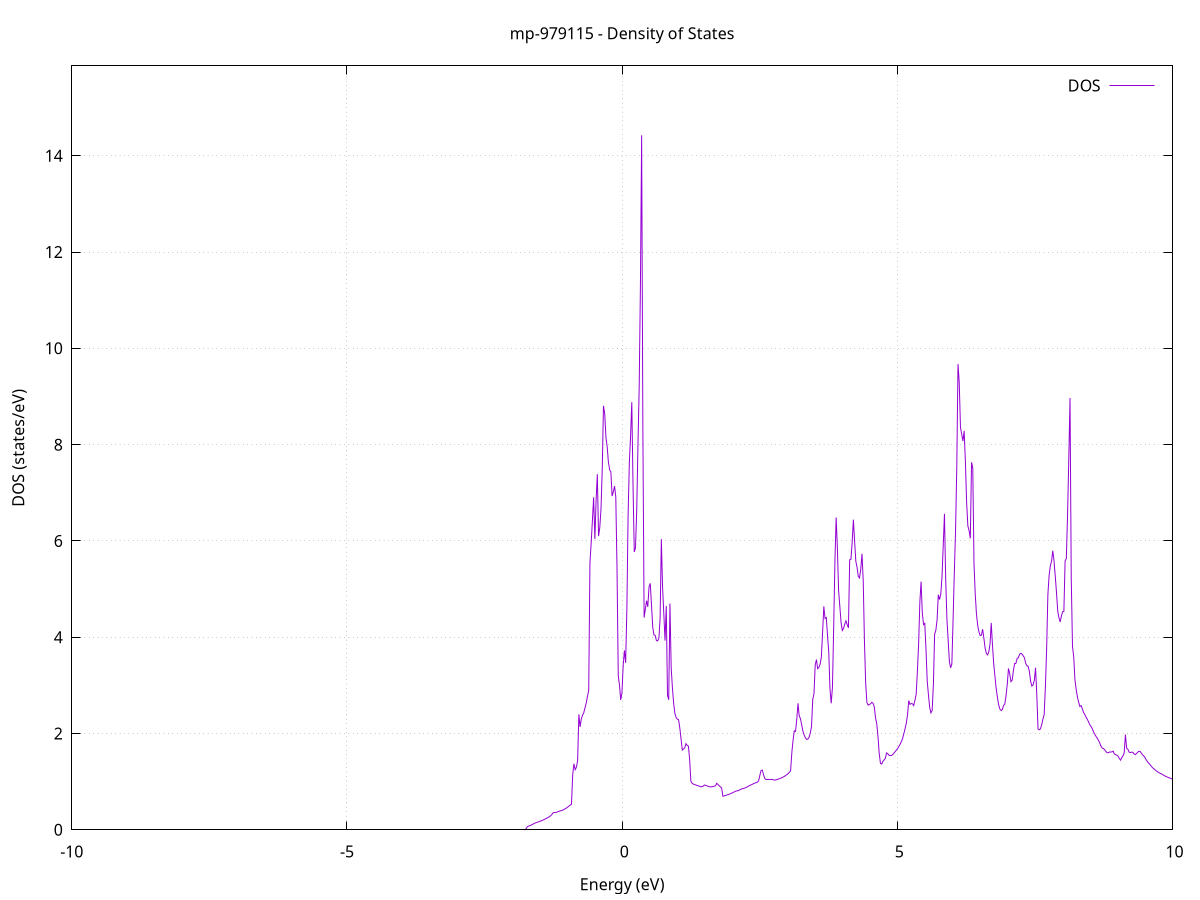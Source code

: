 set title 'mp-979115 - Density of States'
set xlabel 'Energy (eV)'
set ylabel 'DOS (states/eV)'
set grid
set xrange [-10:10]
set yrange [0:15.868]
set xzeroaxis lt -1
set terminal png size 800,600
set output 'mp-979115_dos_gnuplot.png'
plot '-' using 1:2 with lines title 'DOS'
-30.311200 0.000000
-30.288900 0.000000
-30.266500 0.000000
-30.244100 0.000000
-30.221800 0.000000
-30.199400 0.000000
-30.177000 0.000000
-30.154700 0.000000
-30.132300 0.000000
-30.109900 0.000000
-30.087600 0.000000
-30.065200 0.000000
-30.042800 0.000000
-30.020500 0.000000
-29.998100 0.000000
-29.975700 0.000000
-29.953400 0.000000
-29.931000 0.000000
-29.908600 0.000000
-29.886300 0.000000
-29.863900 0.000000
-29.841500 0.000000
-29.819200 0.000000
-29.796800 0.000000
-29.774400 0.000000
-29.752100 0.000000
-29.729700 0.000000
-29.707300 0.000000
-29.685000 0.000000
-29.662600 0.000000
-29.640200 0.000000
-29.617900 0.000000
-29.595500 0.000000
-29.573100 0.000000
-29.550800 0.000000
-29.528400 0.000000
-29.506000 0.000000
-29.483700 0.000000
-29.461300 0.000000
-29.438900 0.000000
-29.416500 0.000000
-29.394200 0.000000
-29.371800 0.000000
-29.349400 0.000000
-29.327100 0.000000
-29.304700 0.000000
-29.282300 0.000000
-29.260000 0.000000
-29.237600 0.000000
-29.215200 0.000000
-29.192900 0.000000
-29.170500 0.000000
-29.148100 0.000000
-29.125800 0.000000
-29.103400 0.000000
-29.081000 0.000000
-29.058700 0.000000
-29.036300 0.000000
-29.013900 0.000000
-28.991600 0.000000
-28.969200 0.000000
-28.946800 0.000000
-28.924500 0.000000
-28.902100 0.000000
-28.879700 0.000000
-28.857400 0.000000
-28.835000 0.000000
-28.812600 0.000000
-28.790300 0.000000
-28.767900 0.000000
-28.745500 0.000000
-28.723200 0.000000
-28.700800 0.000000
-28.678400 0.000000
-28.656100 0.000000
-28.633700 0.000000
-28.611300 0.000000
-28.589000 0.000000
-28.566600 0.000000
-28.544200 0.000000
-28.521900 0.000000
-28.499500 0.000000
-28.477100 0.000000
-28.454800 0.000000
-28.432400 0.000000
-28.410000 0.000000
-28.387700 0.000000
-28.365300 0.000000
-28.342900 0.000000
-28.320600 0.000000
-28.298200 0.000000
-28.275800 11.250300
-28.253500 30.504600
-28.231100 33.887600
-28.208700 24.280000
-28.186400 39.079200
-28.164000 5.706800
-28.141600 4.977600
-28.119200 4.276500
-28.096900 3.877400
-28.074500 3.311500
-28.052100 10.222600
-28.029800 12.336700
-28.007400 27.509300
-27.985000 17.817100
-27.962700 16.252700
-27.940300 30.560000
-27.917900 32.824700
-27.895600 54.231900
-27.873200 35.131600
-27.850800 25.411600
-27.828500 26.759700
-27.806100 43.278900
-27.783700 30.543000
-27.761400 15.953800
-27.739000 0.000000
-27.716600 0.000000
-27.694300 0.000000
-27.671900 0.000000
-27.649500 0.000000
-27.627200 0.000000
-27.604800 0.000000
-27.582400 0.000000
-27.560100 0.000000
-27.537700 0.000000
-27.515300 0.000000
-27.493000 0.000000
-27.470600 0.000000
-27.448200 0.000000
-27.425900 0.000000
-27.403500 0.000000
-27.381100 0.000000
-27.358800 0.000000
-27.336400 0.000000
-27.314000 0.000000
-27.291700 0.000000
-27.269300 0.000000
-27.246900 0.000000
-27.224600 0.000000
-27.202200 0.000000
-27.179800 0.000000
-27.157500 0.000000
-27.135100 0.000000
-27.112700 0.000000
-27.090400 0.000000
-27.068000 0.000000
-27.045600 0.000000
-27.023300 0.000000
-27.000900 0.000000
-26.978500 0.000000
-26.956200 0.000000
-26.933800 0.000000
-26.911400 0.000000
-26.889100 0.000000
-26.866700 0.000000
-26.844300 0.000000
-26.821900 0.000000
-26.799600 0.000000
-26.777200 0.000000
-26.754800 0.000000
-26.732500 0.000000
-26.710100 0.000000
-26.687700 0.000000
-26.665400 0.000000
-26.643000 0.000000
-26.620600 0.000000
-26.598300 0.000000
-26.575900 0.000000
-26.553500 0.000000
-26.531200 0.000000
-26.508800 0.000000
-26.486400 0.000000
-26.464100 0.000000
-26.441700 0.000000
-26.419300 0.000000
-26.397000 0.000000
-26.374600 0.000000
-26.352200 0.000000
-26.329900 0.000000
-26.307500 0.000000
-26.285100 0.000000
-26.262800 0.000000
-26.240400 0.000000
-26.218000 0.000000
-26.195700 0.000000
-26.173300 0.000000
-26.150900 0.000000
-26.128600 0.000000
-26.106200 0.000000
-26.083800 0.000000
-26.061500 0.000000
-26.039100 0.000000
-26.016700 0.000000
-25.994400 0.000000
-25.972000 0.000000
-25.949600 0.000000
-25.927300 0.000000
-25.904900 0.000000
-25.882500 0.000000
-25.860200 0.000000
-25.837800 0.000000
-25.815400 0.000000
-25.793100 0.000000
-25.770700 0.000000
-25.748300 0.000000
-25.726000 0.000000
-25.703600 0.000000
-25.681200 0.000000
-25.658900 0.000000
-25.636500 0.000000
-25.614100 0.000000
-25.591700 0.000000
-25.569400 0.000000
-25.547000 0.000000
-25.524600 0.000000
-25.502300 0.000000
-25.479900 0.000000
-25.457500 0.000000
-25.435200 0.000000
-25.412800 0.000000
-25.390400 0.000000
-25.368100 0.000000
-25.345700 0.000000
-25.323300 0.000000
-25.301000 0.000000
-25.278600 0.000000
-25.256200 0.000000
-25.233900 0.000000
-25.211500 0.000000
-25.189100 0.000000
-25.166800 0.000000
-25.144400 0.000000
-25.122000 0.000000
-25.099700 0.000000
-25.077300 0.000000
-25.054900 0.000000
-25.032600 0.000000
-25.010200 0.000000
-24.987800 0.000000
-24.965500 0.000000
-24.943100 0.000000
-24.920700 0.000000
-24.898400 0.000000
-24.876000 0.000000
-24.853600 0.000000
-24.831300 0.000000
-24.808900 0.000000
-24.786500 0.000000
-24.764200 0.000000
-24.741800 0.000000
-24.719400 0.000000
-24.697100 0.000000
-24.674700 0.000000
-24.652300 0.000000
-24.630000 0.000000
-24.607600 0.000000
-24.585200 0.000000
-24.562900 0.000000
-24.540500 0.000000
-24.518100 0.000000
-24.495800 0.000000
-24.473400 0.000000
-24.451000 0.000000
-24.428700 0.000000
-24.406300 0.000000
-24.383900 0.000000
-24.361600 0.000000
-24.339200 0.000000
-24.316800 0.000000
-24.294400 0.000000
-24.272100 0.000000
-24.249700 0.000000
-24.227300 0.000000
-24.205000 0.000000
-24.182600 0.000000
-24.160200 0.000000
-24.137900 0.000000
-24.115500 0.000000
-24.093100 0.000000
-24.070800 0.000000
-24.048400 0.000000
-24.026000 0.000000
-24.003700 0.000000
-23.981300 0.000000
-23.958900 0.000000
-23.936600 0.000000
-23.914200 0.000000
-23.891800 0.000000
-23.869500 0.000000
-23.847100 0.000000
-23.824700 0.000000
-23.802400 0.000000
-23.780000 0.000000
-23.757600 0.000000
-23.735300 0.000000
-23.712900 0.000000
-23.690500 0.000000
-23.668200 0.000000
-23.645800 0.000000
-23.623400 0.000000
-23.601100 0.000000
-23.578700 0.000000
-23.556300 0.000000
-23.534000 0.000000
-23.511600 0.000000
-23.489200 0.000000
-23.466900 0.000000
-23.444500 0.000000
-23.422100 0.000000
-23.399800 0.000000
-23.377400 0.000000
-23.355000 0.000000
-23.332700 0.000000
-23.310300 0.000000
-23.287900 0.000000
-23.265600 0.000000
-23.243200 0.000000
-23.220800 0.000000
-23.198500 0.000000
-23.176100 0.000000
-23.153700 0.000000
-23.131400 0.000000
-23.109000 0.000000
-23.086600 0.000000
-23.064300 0.000000
-23.041900 0.000000
-23.019500 0.000000
-22.997100 0.000000
-22.974800 0.000000
-22.952400 0.000000
-22.930000 0.000000
-22.907700 0.000000
-22.885300 0.000000
-22.862900 0.000000
-22.840600 0.000000
-22.818200 0.000000
-22.795800 0.000000
-22.773500 0.000000
-22.751100 0.000000
-22.728700 0.000000
-22.706400 0.000000
-22.684000 0.000000
-22.661600 0.000000
-22.639300 0.000000
-22.616900 0.000000
-22.594500 0.000000
-22.572200 0.000000
-22.549800 0.000000
-22.527400 0.000000
-22.505100 0.000000
-22.482700 0.000000
-22.460300 0.000000
-22.438000 0.000000
-22.415600 0.000000
-22.393200 0.000000
-22.370900 0.000000
-22.348500 0.000000
-22.326100 0.000000
-22.303800 0.000000
-22.281400 0.000000
-22.259000 0.000000
-22.236700 0.000000
-22.214300 0.000000
-22.191900 0.000000
-22.169600 0.000000
-22.147200 0.000000
-22.124800 0.000000
-22.102500 0.000000
-22.080100 0.000000
-22.057700 0.000000
-22.035400 0.000000
-22.013000 0.000000
-21.990600 0.000000
-21.968300 0.000000
-21.945900 0.000000
-21.923500 0.000000
-21.901200 0.000000
-21.878800 0.000000
-21.856400 0.000000
-21.834100 0.000000
-21.811700 0.000000
-21.789300 0.000000
-21.767000 0.000000
-21.744600 0.000000
-21.722200 0.000000
-21.699800 0.000000
-21.677500 0.000000
-21.655100 0.000000
-21.632700 0.000000
-21.610400 0.000000
-21.588000 0.000000
-21.565600 0.000000
-21.543300 0.000000
-21.520900 0.000000
-21.498500 0.000000
-21.476200 0.000000
-21.453800 0.000000
-21.431400 0.000000
-21.409100 0.000000
-21.386700 0.000000
-21.364300 0.000000
-21.342000 0.000000
-21.319600 0.000000
-21.297200 0.000000
-21.274900 0.000000
-21.252500 0.000000
-21.230100 0.000000
-21.207800 0.000000
-21.185400 0.000000
-21.163000 0.000000
-21.140700 0.000000
-21.118300 0.000000
-21.095900 0.000000
-21.073600 0.000000
-21.051200 0.000000
-21.028800 0.000000
-21.006500 0.000000
-20.984100 0.000000
-20.961700 0.000000
-20.939400 0.000000
-20.917000 0.000000
-20.894600 0.000000
-20.872300 0.000000
-20.849900 0.000000
-20.827500 0.000000
-20.805200 0.000000
-20.782800 0.000000
-20.760400 0.000000
-20.738100 0.000000
-20.715700 0.000000
-20.693300 0.000000
-20.671000 0.000000
-20.648600 0.000000
-20.626200 0.000000
-20.603900 0.000000
-20.581500 0.000000
-20.559100 0.000000
-20.536800 0.000000
-20.514400 0.000000
-20.492000 0.000000
-20.469600 0.000000
-20.447300 0.000000
-20.424900 0.000000
-20.402500 0.000000
-20.380200 0.000000
-20.357800 0.000000
-20.335400 0.000000
-20.313100 0.000000
-20.290700 0.000000
-20.268300 0.000000
-20.246000 0.000000
-20.223600 0.000000
-20.201200 0.000000
-20.178900 0.000000
-20.156500 0.000000
-20.134100 0.000000
-20.111800 0.000000
-20.089400 0.000000
-20.067000 0.000000
-20.044700 0.000000
-20.022300 0.000000
-19.999900 0.000000
-19.977600 0.000000
-19.955200 0.000000
-19.932800 0.000000
-19.910500 0.000000
-19.888100 0.000000
-19.865700 0.000000
-19.843400 0.000000
-19.821000 0.000000
-19.798600 0.000000
-19.776300 0.000000
-19.753900 0.000000
-19.731500 0.000000
-19.709200 0.000000
-19.686800 0.000000
-19.664400 0.000000
-19.642100 0.000000
-19.619700 0.000000
-19.597300 0.000000
-19.575000 0.000000
-19.552600 0.000000
-19.530200 0.000000
-19.507900 0.000000
-19.485500 0.000000
-19.463100 0.000000
-19.440800 0.000000
-19.418400 0.000000
-19.396000 0.000000
-19.373700 0.000000
-19.351300 0.000000
-19.328900 0.000000
-19.306600 0.000000
-19.284200 0.000000
-19.261800 0.000000
-19.239500 0.000000
-19.217100 0.000000
-19.194700 0.000000
-19.172300 0.000000
-19.150000 0.000000
-19.127600 0.000000
-19.105200 0.000000
-19.082900 0.000000
-19.060500 0.000000
-19.038100 0.000000
-19.015800 0.000000
-18.993400 0.000000
-18.971000 0.000000
-18.948700 0.000000
-18.926300 0.000000
-18.903900 0.000000
-18.881600 0.000000
-18.859200 0.000000
-18.836800 0.000000
-18.814500 0.000000
-18.792100 0.000000
-18.769700 0.000000
-18.747400 0.000000
-18.725000 0.000000
-18.702600 0.000000
-18.680300 0.000000
-18.657900 0.000000
-18.635500 0.000000
-18.613200 0.000000
-18.590800 0.000000
-18.568400 0.000000
-18.546100 0.000000
-18.523700 0.000000
-18.501300 0.000000
-18.479000 0.000000
-18.456600 0.000000
-18.434200 0.000000
-18.411900 0.000000
-18.389500 0.000000
-18.367100 0.000000
-18.344800 0.000000
-18.322400 0.000000
-18.300000 0.000000
-18.277700 0.000000
-18.255300 0.000000
-18.232900 0.000000
-18.210600 0.000000
-18.188200 0.000000
-18.165800 0.000000
-18.143500 0.000000
-18.121100 0.000000
-18.098700 0.000000
-18.076400 0.000000
-18.054000 0.000000
-18.031600 0.000000
-18.009300 0.000000
-17.986900 0.000000
-17.964500 0.000000
-17.942200 0.000000
-17.919800 0.000000
-17.897400 0.000000
-17.875000 0.000000
-17.852700 0.000000
-17.830300 0.000000
-17.807900 0.000000
-17.785600 0.000000
-17.763200 0.000000
-17.740800 0.000000
-17.718500 0.000000
-17.696100 0.000000
-17.673700 0.000000
-17.651400 0.000000
-17.629000 0.000000
-17.606600 0.000000
-17.584300 0.000000
-17.561900 0.000000
-17.539500 0.000000
-17.517200 0.000000
-17.494800 0.000000
-17.472400 0.000000
-17.450100 0.000000
-17.427700 0.000000
-17.405300 0.000000
-17.383000 0.000000
-17.360600 0.000000
-17.338200 0.000000
-17.315900 0.000000
-17.293500 0.000000
-17.271100 0.000000
-17.248800 0.000000
-17.226400 0.000000
-17.204000 0.000000
-17.181700 0.000000
-17.159300 0.000000
-17.136900 0.000000
-17.114600 0.000000
-17.092200 0.000000
-17.069800 0.000000
-17.047500 0.000000
-17.025100 0.000000
-17.002700 0.000000
-16.980400 0.000000
-16.958000 0.000000
-16.935600 0.000000
-16.913300 0.000000
-16.890900 0.000000
-16.868500 0.000000
-16.846200 0.000000
-16.823800 0.000000
-16.801400 0.000000
-16.779100 0.000000
-16.756700 0.000000
-16.734300 0.000000
-16.712000 0.000000
-16.689600 0.000000
-16.667200 0.000000
-16.644900 0.000000
-16.622500 0.000000
-16.600100 0.000000
-16.577700 0.000000
-16.555400 0.000000
-16.533000 0.000000
-16.510600 0.000000
-16.488300 0.000000
-16.465900 0.000000
-16.443500 0.000000
-16.421200 0.000000
-16.398800 0.000000
-16.376400 0.000000
-16.354100 0.000000
-16.331700 0.000000
-16.309300 0.000000
-16.287000 0.000000
-16.264600 0.000000
-16.242200 0.000000
-16.219900 0.000000
-16.197500 0.000000
-16.175100 0.000000
-16.152800 0.000000
-16.130400 0.000000
-16.108000 0.000000
-16.085700 0.000000
-16.063300 0.000000
-16.040900 0.000000
-16.018600 0.000000
-15.996200 0.000000
-15.973800 0.000000
-15.951500 0.000000
-15.929100 0.000000
-15.906700 0.000000
-15.884400 0.000000
-15.862000 0.000000
-15.839600 0.000000
-15.817300 0.000000
-15.794900 0.000000
-15.772500 0.000000
-15.750200 0.000000
-15.727800 0.000000
-15.705400 0.000000
-15.683100 0.000000
-15.660700 0.000000
-15.638300 0.000000
-15.616000 0.000000
-15.593600 0.000000
-15.571200 0.000000
-15.548900 0.000000
-15.526500 0.000000
-15.504100 0.000000
-15.481800 0.000000
-15.459400 0.000000
-15.437000 0.000000
-15.414700 0.000000
-15.392300 0.000000
-15.369900 0.000000
-15.347500 0.000000
-15.325200 0.000000
-15.302800 0.000000
-15.280400 0.000000
-15.258100 0.000000
-15.235700 0.000000
-15.213300 0.000000
-15.191000 0.000000
-15.168600 0.000000
-15.146200 0.000000
-15.123900 0.000000
-15.101500 0.000000
-15.079100 0.000000
-15.056800 0.000000
-15.034400 0.000000
-15.012000 0.000000
-14.989700 0.000000
-14.967300 0.000000
-14.944900 0.000000
-14.922600 0.000000
-14.900200 0.000000
-14.877800 0.000000
-14.855500 0.000000
-14.833100 0.000000
-14.810700 0.000000
-14.788400 0.000000
-14.766000 0.000000
-14.743600 0.000000
-14.721300 0.000000
-14.698900 0.000000
-14.676500 0.000000
-14.654200 0.000000
-14.631800 0.000000
-14.609400 0.000000
-14.587100 0.000000
-14.564700 0.000000
-14.542300 0.000000
-14.520000 0.000000
-14.497600 0.000000
-14.475200 0.000000
-14.452900 0.000000
-14.430500 0.000000
-14.408100 0.000000
-14.385800 0.000000
-14.363400 0.000000
-14.341000 0.000000
-14.318700 0.000000
-14.296300 0.000000
-14.273900 0.000000
-14.251600 0.000000
-14.229200 0.000000
-14.206800 0.000000
-14.184500 0.000000
-14.162100 0.000000
-14.139700 0.000000
-14.117400 0.000000
-14.095000 0.000000
-14.072600 0.000000
-14.050200 0.000000
-14.027900 0.000000
-14.005500 0.000000
-13.983100 0.000000
-13.960800 0.000000
-13.938400 0.000000
-13.916000 0.000000
-13.893700 0.000000
-13.871300 0.000000
-13.848900 0.000000
-13.826600 0.000000
-13.804200 0.000000
-13.781800 0.000000
-13.759500 0.000000
-13.737100 0.000000
-13.714700 0.000000
-13.692400 0.000000
-13.670000 0.000000
-13.647600 0.000000
-13.625300 0.000000
-13.602900 0.000000
-13.580500 0.000000
-13.558200 0.000000
-13.535800 0.000000
-13.513400 0.000000
-13.491100 0.000000
-13.468700 0.000000
-13.446300 0.000000
-13.424000 0.000000
-13.401600 0.000000
-13.379200 0.000000
-13.356900 0.000000
-13.334500 0.000000
-13.312100 0.000000
-13.289800 0.000000
-13.267400 0.000000
-13.245000 0.000000
-13.222700 0.000000
-13.200300 0.000000
-13.177900 0.000000
-13.155600 0.000000
-13.133200 0.000000
-13.110800 0.000000
-13.088500 0.000000
-13.066100 0.000000
-13.043700 0.000000
-13.021400 0.000000
-12.999000 0.000000
-12.976600 0.000000
-12.954300 0.000000
-12.931900 0.000000
-12.909500 0.000000
-12.887200 0.000000
-12.864800 0.000000
-12.842400 0.000000
-12.820100 0.000000
-12.797700 0.000000
-12.775300 0.000000
-12.752900 0.000000
-12.730600 0.000000
-12.708200 0.000000
-12.685800 0.000000
-12.663500 0.000000
-12.641100 0.000000
-12.618700 0.000000
-12.596400 0.000000
-12.574000 0.000000
-12.551600 0.000000
-12.529300 0.000000
-12.506900 0.000000
-12.484500 0.000000
-12.462200 0.000000
-12.439800 0.000000
-12.417400 0.000000
-12.395100 0.000000
-12.372700 0.000000
-12.350300 0.000000
-12.328000 0.000000
-12.305600 0.000000
-12.283200 0.000000
-12.260900 0.000000
-12.238500 0.000000
-12.216100 0.000000
-12.193800 0.000000
-12.171400 0.000000
-12.149000 0.000000
-12.126700 0.000000
-12.104300 0.000000
-12.081900 0.000000
-12.059600 0.000000
-12.037200 0.000000
-12.014800 0.000000
-11.992500 0.000000
-11.970100 0.000000
-11.947700 0.000000
-11.925400 0.000000
-11.903000 0.000000
-11.880600 0.000000
-11.858300 0.000000
-11.835900 0.000000
-11.813500 0.000000
-11.791200 0.000000
-11.768800 0.000000
-11.746400 0.000000
-11.724100 0.000000
-11.701700 0.000000
-11.679300 0.000000
-11.657000 0.000000
-11.634600 0.000000
-11.612200 0.000000
-11.589900 0.000000
-11.567500 0.000000
-11.545100 0.000000
-11.522700 0.000000
-11.500400 0.000000
-11.478000 0.000000
-11.455600 0.000000
-11.433300 0.000000
-11.410900 0.000000
-11.388500 0.000000
-11.366200 0.000000
-11.343800 0.000000
-11.321400 0.000000
-11.299100 0.000000
-11.276700 0.000000
-11.254300 0.000000
-11.232000 0.000000
-11.209600 0.000000
-11.187200 0.000000
-11.164900 0.000000
-11.142500 0.000000
-11.120100 0.000000
-11.097800 0.000000
-11.075400 0.000000
-11.053000 0.000000
-11.030700 0.000000
-11.008300 0.000000
-10.985900 0.000000
-10.963600 0.000000
-10.941200 0.000000
-10.918800 0.000000
-10.896500 0.000000
-10.874100 0.000000
-10.851700 0.000000
-10.829400 0.000000
-10.807000 0.000000
-10.784600 0.000000
-10.762300 0.000000
-10.739900 0.000000
-10.717500 0.000000
-10.695200 0.000000
-10.672800 0.000000
-10.650400 0.000000
-10.628100 0.000000
-10.605700 0.000000
-10.583300 0.000000
-10.561000 0.000000
-10.538600 0.000000
-10.516200 0.000000
-10.493900 0.000000
-10.471500 0.000000
-10.449100 0.000000
-10.426800 0.000000
-10.404400 0.000000
-10.382000 0.000000
-10.359700 0.000000
-10.337300 0.000000
-10.314900 0.000000
-10.292600 0.000000
-10.270200 0.000000
-10.247800 0.000000
-10.225400 0.000000
-10.203100 0.000000
-10.180700 0.000000
-10.158300 0.000000
-10.136000 0.000000
-10.113600 0.000000
-10.091200 0.000000
-10.068900 0.000000
-10.046500 0.000000
-10.024100 0.000000
-10.001800 0.000000
-9.979400 0.000000
-9.957000 0.000000
-9.934700 0.000000
-9.912300 0.000000
-9.889900 0.000000
-9.867600 0.000000
-9.845200 0.000000
-9.822800 0.000000
-9.800500 0.000000
-9.778100 0.000000
-9.755700 0.000000
-9.733400 0.000000
-9.711000 0.000000
-9.688600 0.000000
-9.666300 0.000000
-9.643900 0.000000
-9.621500 0.000000
-9.599200 0.000000
-9.576800 0.000000
-9.554400 0.000000
-9.532100 0.000000
-9.509700 0.000000
-9.487300 0.000000
-9.465000 0.000000
-9.442600 0.000000
-9.420200 0.000000
-9.397900 0.000000
-9.375500 0.000000
-9.353100 0.000000
-9.330800 0.000000
-9.308400 0.000000
-9.286000 0.000000
-9.263700 0.000000
-9.241300 0.000000
-9.218900 0.000000
-9.196600 0.000000
-9.174200 0.000000
-9.151800 0.000000
-9.129500 0.000000
-9.107100 0.000000
-9.084700 0.000000
-9.062400 0.000000
-9.040000 0.000000
-9.017600 0.000000
-8.995300 0.000000
-8.972900 0.000000
-8.950500 0.000000
-8.928100 0.000000
-8.905800 0.000000
-8.883400 0.000000
-8.861000 0.000000
-8.838700 0.000000
-8.816300 0.000000
-8.793900 0.000000
-8.771600 0.000000
-8.749200 0.000000
-8.726800 0.000000
-8.704500 0.000000
-8.682100 0.000000
-8.659700 0.000000
-8.637400 0.000000
-8.615000 0.000000
-8.592600 0.000000
-8.570300 0.000000
-8.547900 0.000000
-8.525500 0.000000
-8.503200 0.000000
-8.480800 0.000000
-8.458400 0.000000
-8.436100 0.000000
-8.413700 0.000000
-8.391300 0.000000
-8.369000 0.000000
-8.346600 0.000000
-8.324200 0.000000
-8.301900 0.000000
-8.279500 0.000000
-8.257100 0.000000
-8.234800 0.000000
-8.212400 0.000000
-8.190000 0.000000
-8.167700 0.000000
-8.145300 0.000000
-8.122900 0.000000
-8.100600 0.000000
-8.078200 0.000000
-8.055800 0.000000
-8.033500 0.000000
-8.011100 0.000000
-7.988700 0.000000
-7.966400 0.000000
-7.944000 0.000000
-7.921600 0.000000
-7.899300 0.000000
-7.876900 0.000000
-7.854500 0.000000
-7.832200 0.000000
-7.809800 0.000000
-7.787400 0.000000
-7.765100 0.000000
-7.742700 0.000000
-7.720300 0.000000
-7.698000 0.000000
-7.675600 0.000000
-7.653200 0.000000
-7.630800 0.000000
-7.608500 0.000000
-7.586100 0.000000
-7.563700 0.000000
-7.541400 0.000000
-7.519000 0.000000
-7.496600 0.000000
-7.474300 0.000000
-7.451900 0.000000
-7.429500 0.000000
-7.407200 0.000000
-7.384800 0.000000
-7.362400 0.000000
-7.340100 0.000000
-7.317700 0.000000
-7.295300 0.000000
-7.273000 0.000000
-7.250600 0.000000
-7.228200 0.000000
-7.205900 0.000000
-7.183500 0.000000
-7.161100 0.000000
-7.138800 0.000000
-7.116400 0.000000
-7.094000 0.000000
-7.071700 0.000000
-7.049300 0.000000
-7.026900 0.000000
-7.004600 0.000000
-6.982200 0.000000
-6.959800 0.000000
-6.937500 0.000000
-6.915100 0.000000
-6.892700 0.000000
-6.870400 0.000000
-6.848000 0.000000
-6.825600 0.000000
-6.803300 0.000000
-6.780900 0.000000
-6.758500 0.000000
-6.736200 0.000000
-6.713800 0.000000
-6.691400 0.000000
-6.669100 0.000000
-6.646700 0.000000
-6.624300 0.000000
-6.602000 0.000000
-6.579600 0.000000
-6.557200 0.000000
-6.534900 0.000000
-6.512500 0.000000
-6.490100 0.000000
-6.467800 0.000000
-6.445400 0.000000
-6.423000 0.000000
-6.400600 0.000000
-6.378300 0.000000
-6.355900 0.000000
-6.333500 0.000000
-6.311200 0.000000
-6.288800 0.000000
-6.266400 0.000000
-6.244100 0.000000
-6.221700 0.000000
-6.199300 0.000000
-6.177000 0.000000
-6.154600 0.000000
-6.132200 0.000000
-6.109900 0.000000
-6.087500 0.000000
-6.065100 0.000000
-6.042800 0.000000
-6.020400 0.000000
-5.998000 0.000000
-5.975700 0.000000
-5.953300 0.000000
-5.930900 0.000000
-5.908600 0.000000
-5.886200 0.000000
-5.863800 0.000000
-5.841500 0.000000
-5.819100 0.000000
-5.796700 0.000000
-5.774400 0.000000
-5.752000 0.000000
-5.729600 0.000000
-5.707300 0.000000
-5.684900 0.000000
-5.662500 0.000000
-5.640200 0.000000
-5.617800 0.000000
-5.595400 0.000000
-5.573100 0.000000
-5.550700 0.000000
-5.528300 0.000000
-5.506000 0.000000
-5.483600 0.000000
-5.461200 0.000000
-5.438900 0.000000
-5.416500 0.000000
-5.394100 0.000000
-5.371800 0.000000
-5.349400 0.000000
-5.327000 0.000000
-5.304700 0.000000
-5.282300 0.000000
-5.259900 0.000000
-5.237600 0.000000
-5.215200 0.000000
-5.192800 0.000000
-5.170500 0.000000
-5.148100 0.000000
-5.125700 0.000000
-5.103300 0.000000
-5.081000 0.000000
-5.058600 0.000000
-5.036200 0.000000
-5.013900 0.000000
-4.991500 0.000000
-4.969100 0.000000
-4.946800 0.000000
-4.924400 0.000000
-4.902000 0.000000
-4.879700 0.000000
-4.857300 0.000000
-4.834900 0.000000
-4.812600 0.000000
-4.790200 0.000000
-4.767800 0.000000
-4.745500 0.000000
-4.723100 0.000000
-4.700700 0.000000
-4.678400 0.000000
-4.656000 0.000000
-4.633600 0.000000
-4.611300 0.000000
-4.588900 0.000000
-4.566500 0.000000
-4.544200 0.000000
-4.521800 0.000000
-4.499400 0.000000
-4.477100 0.000000
-4.454700 0.000000
-4.432300 0.000000
-4.410000 0.000000
-4.387600 0.000000
-4.365200 0.000000
-4.342900 0.000000
-4.320500 0.000000
-4.298100 0.000000
-4.275800 0.000000
-4.253400 0.000000
-4.231000 0.000000
-4.208700 0.000000
-4.186300 0.000000
-4.163900 0.000000
-4.141600 0.000000
-4.119200 0.000000
-4.096800 0.000000
-4.074500 0.000000
-4.052100 0.000000
-4.029700 0.000000
-4.007400 0.000000
-3.985000 0.000000
-3.962600 0.000000
-3.940300 0.000000
-3.917900 0.000000
-3.895500 0.000000
-3.873200 0.000000
-3.850800 0.000000
-3.828400 0.000000
-3.806000 0.000000
-3.783700 0.000000
-3.761300 0.000000
-3.738900 0.000000
-3.716600 0.000000
-3.694200 0.000000
-3.671800 0.000000
-3.649500 0.000000
-3.627100 0.000000
-3.604700 0.000000
-3.582400 0.000000
-3.560000 0.000000
-3.537600 0.000000
-3.515300 0.000000
-3.492900 0.000000
-3.470500 0.000000
-3.448200 0.000000
-3.425800 0.000000
-3.403400 0.000000
-3.381100 0.000000
-3.358700 0.000000
-3.336300 0.000000
-3.314000 0.000000
-3.291600 0.000000
-3.269200 0.000000
-3.246900 0.000000
-3.224500 0.000000
-3.202100 0.000000
-3.179800 0.000000
-3.157400 0.000000
-3.135000 0.000000
-3.112700 0.000000
-3.090300 0.000000
-3.067900 0.000000
-3.045600 0.000000
-3.023200 0.000000
-3.000800 0.000000
-2.978500 0.000000
-2.956100 0.000000
-2.933700 0.000000
-2.911400 0.000000
-2.889000 0.000000
-2.866600 0.000000
-2.844300 0.000000
-2.821900 0.000000
-2.799500 0.000000
-2.777200 0.000000
-2.754800 0.000000
-2.732400 0.000000
-2.710100 0.000000
-2.687700 0.000000
-2.665300 0.000000
-2.643000 0.000000
-2.620600 0.000000
-2.598200 0.000000
-2.575900 0.000000
-2.553500 0.000000
-2.531100 0.000000
-2.508700 0.000000
-2.486400 0.000000
-2.464000 0.000000
-2.441600 0.000000
-2.419300 0.000000
-2.396900 0.000000
-2.374500 0.000000
-2.352200 0.000000
-2.329800 0.000000
-2.307400 0.000000
-2.285100 0.000000
-2.262700 0.000000
-2.240300 0.000000
-2.218000 0.000000
-2.195600 0.000000
-2.173200 0.000000
-2.150900 0.000000
-2.128500 0.000000
-2.106100 0.000000
-2.083800 0.000000
-2.061400 0.000000
-2.039000 0.000000
-2.016700 0.000000
-1.994300 0.000000
-1.971900 0.000000
-1.949600 0.000000
-1.927200 0.000000
-1.904800 0.000000
-1.882500 0.000000
-1.860100 0.000000
-1.837700 0.000000
-1.815400 0.000000
-1.793000 0.000000
-1.770600 0.001100
-1.748300 0.018800
-1.725900 0.055900
-1.703500 0.077300
-1.681200 0.084600
-1.658800 0.094500
-1.636400 0.107300
-1.614100 0.121000
-1.591700 0.135000
-1.569300 0.145500
-1.547000 0.154000
-1.524600 0.162600
-1.502200 0.172100
-1.479900 0.181600
-1.457500 0.192200
-1.435100 0.203200
-1.412800 0.215000
-1.390400 0.228200
-1.368000 0.242000
-1.345700 0.255500
-1.323300 0.271400
-1.300900 0.288500
-1.278500 0.314600
-1.256200 0.351100
-1.233800 0.358400
-1.211400 0.358700
-1.189100 0.364600
-1.166700 0.375600
-1.144300 0.384700
-1.122000 0.392300
-1.099600 0.399000
-1.077200 0.409200
-1.054900 0.423600
-1.032500 0.438400
-1.010100 0.454500
-0.987800 0.472700
-0.965400 0.492900
-0.943000 0.512300
-0.920700 0.533900
-0.898300 1.142000
-0.875900 1.372000
-0.853600 1.247800
-0.831200 1.298900
-0.808800 1.435600
-0.786500 2.397600
-0.764100 2.137500
-0.741700 2.303400
-0.719400 2.381100
-0.697000 2.432500
-0.674600 2.535000
-0.652300 2.634700
-0.629900 2.772600
-0.607500 2.893400
-0.585200 5.538300
-0.562800 5.956800
-0.540400 6.424900
-0.518100 6.906200
-0.495700 6.038000
-0.473300 6.840300
-0.451000 7.386700
-0.428600 6.100000
-0.406200 6.277900
-0.383900 6.676800
-0.361500 7.494300
-0.339100 8.805500
-0.316800 8.644700
-0.294400 8.150200
-0.272000 7.955200
-0.249700 7.638300
-0.227300 7.477100
-0.204900 7.436800
-0.182600 6.931800
-0.160200 7.017900
-0.137800 7.137800
-0.115500 6.916700
-0.093100 5.413900
-0.070700 3.199400
-0.048400 3.006000
-0.026000 2.697000
-0.003600 2.845400
0.018800 3.414100
0.041100 3.726300
0.063500 3.467300
0.085900 4.584400
0.108200 6.528200
0.130600 7.622400
0.153000 8.180800
0.175300 8.882600
0.197700 7.156900
0.220100 5.769700
0.242400 5.855000
0.264800 6.634900
0.287200 7.978900
0.309500 9.175800
0.331900 11.280600
0.354300 14.425700
0.376600 8.293700
0.399000 4.409000
0.421400 4.578700
0.443700 4.759400
0.466100 4.631000
0.488500 5.047700
0.510800 5.118400
0.533200 4.673800
0.555600 4.210900
0.577900 4.048000
0.600300 4.038400
0.622700 3.930600
0.645000 3.923000
0.667400 3.976100
0.689800 4.382300
0.712100 6.036500
0.734500 5.033300
0.756900 4.493100
0.779200 3.930000
0.801600 4.647800
0.824000 2.794500
0.846300 2.701200
0.868700 4.698900
0.891100 3.362900
0.913400 2.947500
0.935800 2.629000
0.958200 2.418300
0.980500 2.333200
1.002900 2.299100
1.025300 2.286900
1.047600 2.115200
1.070000 1.892100
1.092400 1.656900
1.114700 1.677800
1.137100 1.703000
1.159500 1.789600
1.181800 1.752100
1.204200 1.736600
1.226600 1.452900
1.248900 1.008000
1.271300 0.966300
1.293700 0.949100
1.316100 0.939200
1.338400 0.930400
1.360800 0.920800
1.383200 0.912300
1.405500 0.905000
1.427900 0.892000
1.450300 0.898000
1.472600 0.905700
1.495000 0.930700
1.517400 0.921900
1.539700 0.913100
1.562100 0.904500
1.584500 0.896300
1.606800 0.888600
1.629200 0.893100
1.651600 0.899300
1.673900 0.905600
1.696300 0.912200
1.718700 0.965600
1.741000 0.940400
1.763400 0.915700
1.785800 0.891300
1.808100 0.867100
1.830500 0.696200
1.852900 0.704000
1.875200 0.712100
1.897600 0.720200
1.920000 0.728700
1.942300 0.737900
1.964700 0.748100
1.987100 0.759100
2.009400 0.770700
2.031800 0.783100
2.054200 0.798200
2.076500 0.808000
2.098900 0.807000
2.121300 0.818400
2.143600 0.833800
2.166000 0.846000
2.188400 0.853700
2.210700 0.859900
2.233100 0.868800
2.255500 0.880100
2.277800 0.894500
2.300200 0.909100
2.322600 0.922700
2.344900 0.934800
2.367300 0.946800
2.389700 0.958700
2.412000 0.970700
2.434400 0.979400
2.456800 0.989900
2.479100 1.017300
2.501500 1.126000
2.523900 1.230500
2.546200 1.239900
2.568600 1.146300
2.591000 1.066800
2.613400 1.045000
2.635700 1.045300
2.658100 1.045500
2.680500 1.045100
2.702800 1.045900
2.725200 1.047300
2.747600 1.038300
2.769900 1.031100
2.792300 1.036400
2.814700 1.044600
2.837000 1.053400
2.859400 1.062500
2.881800 1.071500
2.904100 1.083700
2.926500 1.095700
2.948900 1.110300
2.971200 1.127200
2.993600 1.146300
3.016000 1.166400
3.038300 1.195200
3.060700 1.225700
3.083100 1.598800
3.105400 1.857000
3.127800 2.054800
3.150200 2.042200
3.172500 2.283400
3.194900 2.627600
3.217300 2.368300
3.239600 2.307700
3.262000 2.183000
3.284400 2.049300
3.306700 1.968000
3.329100 1.911400
3.351500 1.877200
3.373800 1.884000
3.396200 1.920600
3.418600 2.009000
3.440900 2.145500
3.463300 2.705100
3.485700 2.827500
3.508000 3.420300
3.530400 3.535000
3.552800 3.346800
3.575100 3.372200
3.597500 3.440600
3.619900 3.591700
3.642200 4.102000
3.664600 4.640300
3.687000 4.388500
3.709300 4.407600
3.731700 4.033100
3.754100 3.689700
3.776400 2.927300
3.798800 2.626700
3.821200 2.959400
3.843600 4.202400
3.865900 5.556100
3.888300 6.488800
3.910700 5.860100
3.933000 4.970100
3.955400 4.638900
3.977800 4.306900
4.000100 4.139500
4.022500 4.183700
4.044900 4.269300
4.067200 4.340400
4.089600 4.258100
4.112000 4.195300
4.134300 5.607900
4.156700 5.617600
4.179100 5.959700
4.201400 6.442500
4.223800 5.989400
4.246200 5.574900
4.268500 5.453800
4.290900 5.262000
4.313300 5.231300
4.335600 5.416400
4.358000 5.731800
4.380400 5.177300
4.402700 3.914500
4.425100 3.039200
4.447500 2.643700
4.469800 2.589500
4.492200 2.603900
4.514600 2.615900
4.536900 2.646800
4.559300 2.627500
4.581700 2.551600
4.604000 2.329400
4.626400 2.199100
4.648800 1.937200
4.671100 1.584700
4.693500 1.379900
4.715900 1.364600
4.738200 1.422500
4.760600 1.450200
4.783000 1.488600
4.805300 1.596600
4.827700 1.581300
4.850100 1.545900
4.872400 1.539600
4.894800 1.544300
4.917200 1.563400
4.939500 1.592800
4.961900 1.625600
4.984300 1.656700
5.006600 1.688700
5.029000 1.732700
5.051400 1.778100
5.073700 1.831100
5.096100 1.894700
5.118500 1.996400
5.140900 2.100700
5.163200 2.215400
5.185600 2.392600
5.208000 2.684700
5.230300 2.605700
5.252700 2.622200
5.275100 2.617400
5.297400 2.578600
5.319800 2.687600
5.342200 2.810800
5.364500 3.285900
5.386900 3.862800
5.409300 4.724700
5.431600 5.155300
5.454000 4.505800
5.476400 4.261000
5.498700 4.288500
5.521100 3.740700
5.543500 3.084500
5.565800 2.800000
5.588200 2.539000
5.610600 2.428100
5.632900 2.476700
5.655300 3.013700
5.677700 4.063900
5.700000 4.144100
5.722400 4.361900
5.744800 4.883300
5.767100 4.781700
5.789500 4.892100
5.811900 5.253200
5.834200 5.904100
5.856600 6.562900
5.879000 5.190000
5.901300 4.374800
5.923700 3.946300
5.946100 3.494600
5.968400 3.364800
5.990800 3.442600
6.013200 4.370600
6.035500 5.334900
6.057900 6.197000
6.080300 7.520800
6.102600 9.673500
6.125000 9.291300
6.147400 8.360400
6.169700 8.215500
6.192100 8.074100
6.214500 8.286400
6.236800 7.648100
6.259200 6.800400
6.281600 6.309300
6.303900 6.213900
6.326300 6.051500
6.348700 7.634000
6.371000 7.515100
6.393400 5.513900
6.415800 4.894100
6.438200 4.480400
6.460500 4.244600
6.482900 4.108900
6.505300 4.034700
6.527600 4.041600
6.550000 4.166200
6.572400 3.982700
6.594700 3.779800
6.617100 3.664900
6.639500 3.632500
6.661800 3.693200
6.684200 3.856100
6.706600 4.295700
6.728900 3.838100
6.751300 3.443400
6.773700 3.192800
6.796000 2.935200
6.818400 2.755800
6.840800 2.597500
6.863100 2.507400
6.885500 2.477000
6.907900 2.494500
6.930200 2.583100
6.952600 2.608400
6.975000 2.782900
6.997300 3.017900
7.019700 3.350500
7.042100 3.245000
7.064400 3.076100
7.086800 3.106000
7.109200 3.305300
7.131500 3.453500
7.153900 3.455100
7.176300 3.557400
7.198600 3.572100
7.221000 3.645600
7.243400 3.665200
7.265700 3.648300
7.288100 3.613300
7.310500 3.569000
7.332800 3.457500
7.355200 3.407000
7.377600 3.397500
7.399900 3.284300
7.422300 3.084300
7.444700 2.985700
7.467000 3.010500
7.489400 3.106100
7.511800 3.366900
7.534100 2.805300
7.556500 2.093700
7.578900 2.077700
7.601200 2.097000
7.623600 2.184700
7.646000 2.302600
7.668300 2.394600
7.690700 2.972300
7.713100 3.761800
7.735500 4.882200
7.757800 5.280900
7.780200 5.483500
7.802600 5.583700
7.824900 5.796100
7.847300 5.585300
7.869700 5.270400
7.892000 4.933300
7.914400 4.542700
7.936800 4.406300
7.959100 4.317900
7.981500 4.441600
8.003900 4.529200
8.026200 4.535400
8.048600 5.584200
8.071000 5.633500
8.093300 6.539000
8.115700 7.707700
8.138100 8.967500
8.160400 5.227700
8.182800 3.809300
8.205200 3.592900
8.227500 3.115400
8.249900 2.916800
8.272300 2.759100
8.294600 2.651200
8.317000 2.560300
8.339400 2.579200
8.361700 2.511600
8.384100 2.437000
8.406500 2.395100
8.428800 2.340800
8.451200 2.298300
8.473600 2.244900
8.495900 2.183700
8.518300 2.148800
8.540700 2.104400
8.563000 2.039600
8.585400 1.987900
8.607800 1.945000
8.630100 1.909400
8.652500 1.863100
8.674900 1.812300
8.697200 1.746500
8.719600 1.699800
8.742000 1.690200
8.764300 1.665700
8.786700 1.630600
8.809100 1.602400
8.831400 1.598200
8.853800 1.614500
8.876200 1.615000
8.898500 1.617400
8.920900 1.633700
8.943300 1.574500
8.965700 1.561900
8.988000 1.548800
9.010400 1.531300
9.032800 1.483800
9.055100 1.445100
9.077500 1.497700
9.099900 1.535700
9.122200 1.594400
9.144600 1.975700
9.167000 1.693400
9.189300 1.672600
9.211700 1.612500
9.234100 1.604500
9.256400 1.611800
9.278800 1.609500
9.301200 1.576200
9.323500 1.560600
9.345900 1.583500
9.368300 1.610600
9.390600 1.631000
9.413000 1.625100
9.435400 1.590700
9.457700 1.554500
9.480100 1.531300
9.502500 1.493700
9.524800 1.449500
9.547200 1.412300
9.569600 1.380000
9.591900 1.352700
9.614300 1.322100
9.636700 1.290000
9.659000 1.267500
9.681400 1.246000
9.703800 1.225400
9.726100 1.206900
9.748500 1.190600
9.770900 1.176100
9.793200 1.164300
9.815600 1.149800
9.838000 1.134200
9.860300 1.119300
9.882700 1.106800
9.905100 1.095700
9.927400 1.085200
9.949800 1.075000
9.972200 1.065100
9.994500 1.055800
10.016900 1.044900
10.039300 1.030100
10.061600 1.015500
10.084000 1.003000
10.106400 0.990700
10.128700 0.978100
10.151100 0.964600
10.173500 0.950000
10.195800 0.936400
10.218200 0.922700
10.240600 0.909400
10.263000 0.896000
10.285300 0.882700
10.307700 0.869500
10.330100 0.857600
10.352400 0.846400
10.374800 0.834500
10.397200 0.822800
10.419500 0.811800
10.441900 0.801000
10.464300 0.790500
10.486600 0.778800
10.509000 0.766900
10.531400 0.755200
10.553700 0.743700
10.576100 0.733400
10.598500 0.723300
10.620800 0.713400
10.643200 0.704100
10.665600 0.695100
10.687900 0.685900
10.710300 0.676600
10.732700 0.667500
10.755000 0.659100
10.777400 0.650900
10.799800 0.642900
10.822100 0.633500
10.844500 0.624300
10.866900 0.614600
10.889200 0.607800
10.911600 0.606300
10.934000 0.604000
10.956300 0.599700
10.978700 0.594200
11.001100 0.583000
11.023400 0.574000
11.045800 0.566100
11.068200 0.549700
11.090500 0.536700
11.112900 0.517600
11.135300 0.498300
11.157600 0.480900
11.180000 0.465900
11.202400 0.452000
11.224700 0.437900
11.247100 0.423300
11.269500 0.409500
11.291800 0.396300
11.314200 0.379500
11.336600 0.362800
11.358900 0.346600
11.381300 0.330400
11.403700 0.314300
11.426000 0.298000
11.448400 0.279300
11.470800 0.259300
11.493100 0.241500
11.515500 0.228600
11.537900 0.215700
11.560300 0.206300
11.582600 0.197600
11.605000 0.189500
11.627400 0.181300
11.649700 0.172300
11.672100 0.162300
11.694500 0.152000
11.716800 0.142300
11.739200 0.130900
11.761600 0.117400
11.783900 0.099300
11.806300 0.084400
11.828700 0.074600
11.851000 0.065600
11.873400 0.056600
11.895800 0.045000
11.918100 0.033700
11.940500 0.030500
11.962900 0.027900
11.985200 0.025400
12.007600 0.023200
12.030000 0.021200
12.052300 0.019400
12.074700 0.017700
12.097100 0.016100
12.119400 0.014500
12.141800 0.012900
12.164200 0.011400
12.186500 0.010000
12.208900 0.008600
12.231300 0.007300
12.253600 0.006000
12.276000 0.004800
12.298400 0.003700
12.320700 0.002600
12.343100 0.001500
12.365500 0.000600
12.387800 0.000000
12.410200 0.000000
12.432600 0.000000
12.454900 0.000000
12.477300 0.000000
12.499700 0.000000
12.522000 0.000000
12.544400 0.000000
12.566800 0.000000
12.589100 0.000000
12.611500 0.000000
12.633900 0.000000
12.656200 0.000000
12.678600 0.000000
12.701000 0.000000
12.723300 0.000000
12.745700 0.000000
12.768100 0.000000
12.790400 0.000000
12.812800 0.000000
12.835200 0.000000
12.857600 0.000000
12.879900 0.000000
12.902300 0.000000
12.924700 0.000000
12.947000 0.000000
12.969400 0.000000
12.991800 0.000000
13.014100 0.000000
13.036500 0.000000
13.058900 0.000000
13.081200 0.000000
13.103600 0.000000
13.126000 0.000000
13.148300 0.000000
13.170700 0.000000
13.193100 0.000000
13.215400 0.000000
13.237800 0.000000
13.260200 0.000000
13.282500 0.000000
13.304900 0.000000
13.327300 0.000000
13.349600 0.000000
13.372000 0.000000
13.394400 0.000000
13.416700 0.000000
13.439100 0.000000
13.461500 0.000000
13.483800 0.000000
13.506200 0.000000
13.528600 0.000000
13.550900 0.000000
13.573300 0.000000
13.595700 0.000000
13.618000 0.000000
13.640400 0.000000
13.662800 0.000000
13.685100 0.000000
13.707500 0.000000
13.729900 0.000000
13.752200 0.000000
13.774600 0.000000
13.797000 0.000000
13.819300 0.000000
13.841700 0.000000
13.864100 0.000000
13.886400 0.000000
13.908800 0.000000
13.931200 0.000000
13.953500 0.000000
13.975900 0.000000
13.998300 0.000000
14.020600 0.000000
14.043000 0.000000
14.065400 0.000000
14.087800 0.000000
14.110100 0.000000
14.132500 0.000000
14.154900 0.000000
14.177200 0.000000
14.199600 0.000000
14.222000 0.000000
14.244300 0.000000
14.266700 0.000000
14.289100 0.000000
14.311400 0.000000
14.333800 0.000000
14.356200 0.000000
14.378500 0.000000
14.400900 0.000000
14.423300 0.000000
e
